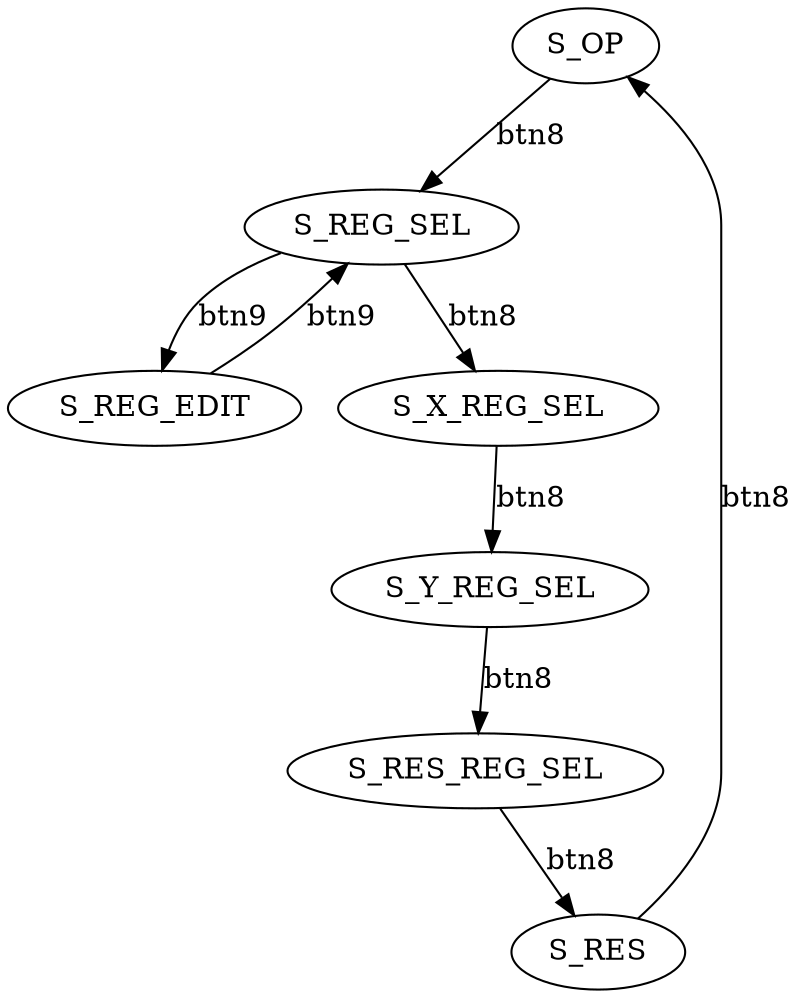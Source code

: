digraph {
	S_OP
	S_REG_SEL
	S_REG_EDIT
	S_X_REG_SEL
	S_Y_REG_SEL
	S_RES_REG_SEL
	S_RES
	S_OP -> S_REG_SEL -> S_X_REG_SEL -> S_Y_REG_SEL -> S_RES_REG_SEL -> S_RES -> S_OP [label="btn8"]
	S_REG_SEL -> S_REG_EDIT -> S_REG_SEL [label="btn9"]
	
}